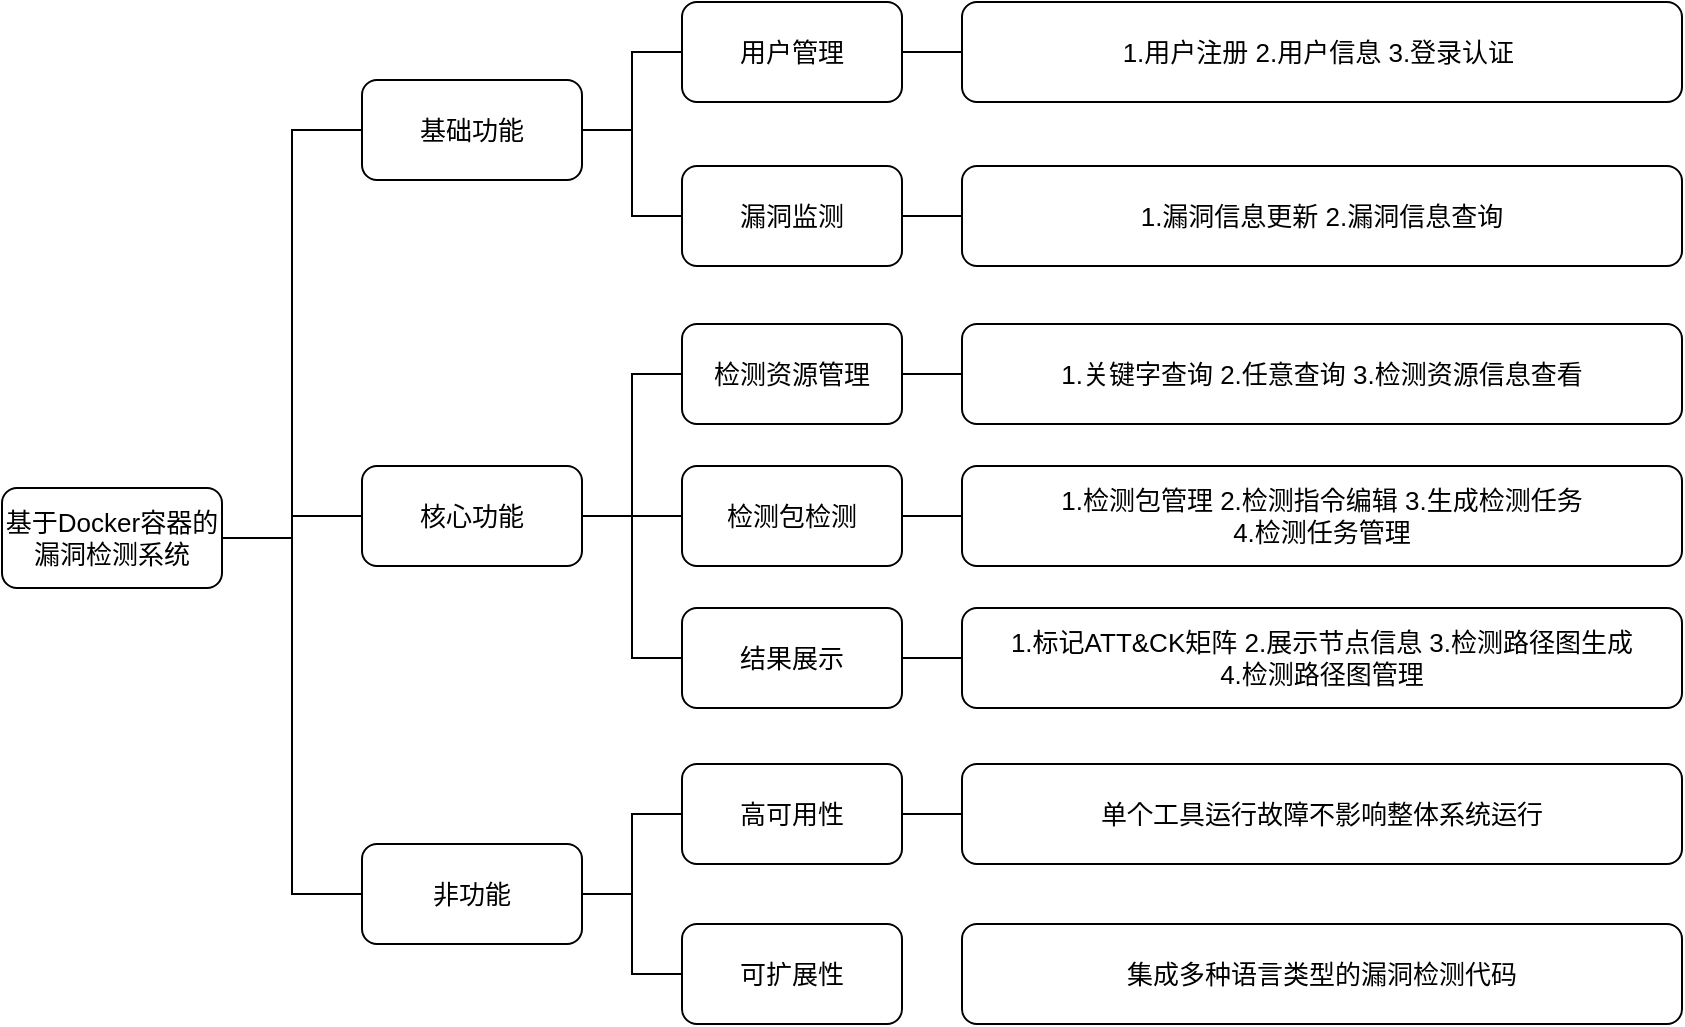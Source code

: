 <mxfile version="21.0.2" type="github">
  <diagram name="第 1 页" id="8dE7ZdWdxmZFEx85QEgp">
    <mxGraphModel dx="803" dy="564" grid="1" gridSize="10" guides="1" tooltips="1" connect="1" arrows="1" fold="1" page="1" pageScale="1" pageWidth="827" pageHeight="1169" math="0" shadow="0">
      <root>
        <mxCell id="0" />
        <mxCell id="1" parent="0" />
        <mxCell id="UIGwOSxn3MGTBep0q3Vu-4" style="edgeStyle=orthogonalEdgeStyle;rounded=0;orthogonalLoop=1;jettySize=auto;html=1;exitX=1;exitY=0.5;exitDx=0;exitDy=0;entryX=0;entryY=0.5;entryDx=0;entryDy=0;endArrow=none;endFill=0;fontSize=13;" parent="1" source="UIGwOSxn3MGTBep0q3Vu-1" target="UIGwOSxn3MGTBep0q3Vu-2" edge="1">
          <mxGeometry relative="1" as="geometry" />
        </mxCell>
        <mxCell id="UIGwOSxn3MGTBep0q3Vu-5" style="edgeStyle=orthogonalEdgeStyle;rounded=0;orthogonalLoop=1;jettySize=auto;html=1;exitX=1;exitY=0.5;exitDx=0;exitDy=0;entryX=0;entryY=0.5;entryDx=0;entryDy=0;endArrow=none;endFill=0;fontSize=13;" parent="1" source="UIGwOSxn3MGTBep0q3Vu-1" target="UIGwOSxn3MGTBep0q3Vu-3" edge="1">
          <mxGeometry relative="1" as="geometry" />
        </mxCell>
        <mxCell id="UIGwOSxn3MGTBep0q3Vu-33" style="edgeStyle=orthogonalEdgeStyle;rounded=0;orthogonalLoop=1;jettySize=auto;html=1;exitX=1;exitY=0.5;exitDx=0;exitDy=0;entryX=0;entryY=0.5;entryDx=0;entryDy=0;fontSize=13;endArrow=none;endFill=0;" parent="1" source="UIGwOSxn3MGTBep0q3Vu-1" target="UIGwOSxn3MGTBep0q3Vu-32" edge="1">
          <mxGeometry relative="1" as="geometry" />
        </mxCell>
        <mxCell id="UIGwOSxn3MGTBep0q3Vu-1" value="基于Docker容器的漏洞检测系统" style="rounded=1;whiteSpace=wrap;html=1;fontSize=13;" parent="1" vertex="1">
          <mxGeometry x="60" y="284" width="110" height="50" as="geometry" />
        </mxCell>
        <mxCell id="UIGwOSxn3MGTBep0q3Vu-12" style="edgeStyle=orthogonalEdgeStyle;rounded=0;orthogonalLoop=1;jettySize=auto;html=1;exitX=1;exitY=0.5;exitDx=0;exitDy=0;entryX=0;entryY=0.5;entryDx=0;entryDy=0;endArrow=none;endFill=0;fontSize=13;" parent="1" source="UIGwOSxn3MGTBep0q3Vu-2" target="UIGwOSxn3MGTBep0q3Vu-7" edge="1">
          <mxGeometry relative="1" as="geometry" />
        </mxCell>
        <mxCell id="UIGwOSxn3MGTBep0q3Vu-14" style="edgeStyle=orthogonalEdgeStyle;rounded=0;orthogonalLoop=1;jettySize=auto;html=1;exitX=1;exitY=0.5;exitDx=0;exitDy=0;entryX=0;entryY=0.5;entryDx=0;entryDy=0;endArrow=none;endFill=0;fontSize=13;" parent="1" source="UIGwOSxn3MGTBep0q3Vu-2" target="UIGwOSxn3MGTBep0q3Vu-11" edge="1">
          <mxGeometry relative="1" as="geometry" />
        </mxCell>
        <mxCell id="UIGwOSxn3MGTBep0q3Vu-2" value="基础功能" style="rounded=1;whiteSpace=wrap;html=1;fontSize=13;" parent="1" vertex="1">
          <mxGeometry x="240" y="80" width="110" height="50" as="geometry" />
        </mxCell>
        <mxCell id="UIGwOSxn3MGTBep0q3Vu-15" style="edgeStyle=orthogonalEdgeStyle;rounded=0;orthogonalLoop=1;jettySize=auto;html=1;exitX=1;exitY=0.5;exitDx=0;exitDy=0;entryX=0;entryY=0.5;entryDx=0;entryDy=0;endArrow=none;endFill=0;fontSize=13;" parent="1" source="UIGwOSxn3MGTBep0q3Vu-3" target="UIGwOSxn3MGTBep0q3Vu-8" edge="1">
          <mxGeometry relative="1" as="geometry" />
        </mxCell>
        <mxCell id="UIGwOSxn3MGTBep0q3Vu-16" style="edgeStyle=orthogonalEdgeStyle;rounded=0;orthogonalLoop=1;jettySize=auto;html=1;exitX=1;exitY=0.5;exitDx=0;exitDy=0;entryX=0;entryY=0.5;entryDx=0;entryDy=0;endArrow=none;endFill=0;fontSize=13;" parent="1" source="UIGwOSxn3MGTBep0q3Vu-3" target="UIGwOSxn3MGTBep0q3Vu-9" edge="1">
          <mxGeometry relative="1" as="geometry" />
        </mxCell>
        <mxCell id="UIGwOSxn3MGTBep0q3Vu-29" style="edgeStyle=orthogonalEdgeStyle;rounded=0;orthogonalLoop=1;jettySize=auto;html=1;exitX=1;exitY=0.5;exitDx=0;exitDy=0;entryX=0;entryY=0.5;entryDx=0;entryDy=0;fontSize=13;endArrow=none;endFill=0;" parent="1" source="UIGwOSxn3MGTBep0q3Vu-3" target="UIGwOSxn3MGTBep0q3Vu-28" edge="1">
          <mxGeometry relative="1" as="geometry" />
        </mxCell>
        <mxCell id="UIGwOSxn3MGTBep0q3Vu-3" value="核心功能" style="rounded=1;whiteSpace=wrap;html=1;fontSize=13;" parent="1" vertex="1">
          <mxGeometry x="240" y="273" width="110" height="50" as="geometry" />
        </mxCell>
        <mxCell id="UIGwOSxn3MGTBep0q3Vu-27" style="edgeStyle=orthogonalEdgeStyle;rounded=0;orthogonalLoop=1;jettySize=auto;html=1;exitX=1;exitY=0.5;exitDx=0;exitDy=0;entryX=0;entryY=0.5;entryDx=0;entryDy=0;endArrow=none;endFill=0;fontSize=13;" parent="1" source="UIGwOSxn3MGTBep0q3Vu-7" target="UIGwOSxn3MGTBep0q3Vu-18" edge="1">
          <mxGeometry relative="1" as="geometry" />
        </mxCell>
        <mxCell id="UIGwOSxn3MGTBep0q3Vu-7" value="用户管理" style="rounded=1;whiteSpace=wrap;html=1;fontSize=13;" parent="1" vertex="1">
          <mxGeometry x="400" y="41" width="110" height="50" as="geometry" />
        </mxCell>
        <mxCell id="UIGwOSxn3MGTBep0q3Vu-24" style="edgeStyle=orthogonalEdgeStyle;rounded=0;orthogonalLoop=1;jettySize=auto;html=1;exitX=1;exitY=0.5;exitDx=0;exitDy=0;endArrow=none;endFill=0;fontSize=13;" parent="1" source="UIGwOSxn3MGTBep0q3Vu-8" target="UIGwOSxn3MGTBep0q3Vu-23" edge="1">
          <mxGeometry relative="1" as="geometry" />
        </mxCell>
        <mxCell id="UIGwOSxn3MGTBep0q3Vu-8" value="检测包检测" style="rounded=1;whiteSpace=wrap;html=1;fontSize=13;" parent="1" vertex="1">
          <mxGeometry x="400" y="273" width="110" height="50" as="geometry" />
        </mxCell>
        <mxCell id="UIGwOSxn3MGTBep0q3Vu-26" style="edgeStyle=orthogonalEdgeStyle;rounded=0;orthogonalLoop=1;jettySize=auto;html=1;exitX=1;exitY=0.5;exitDx=0;exitDy=0;entryX=0;entryY=0.5;entryDx=0;entryDy=0;endArrow=none;endFill=0;fontSize=13;" parent="1" source="UIGwOSxn3MGTBep0q3Vu-9" target="UIGwOSxn3MGTBep0q3Vu-25" edge="1">
          <mxGeometry relative="1" as="geometry" />
        </mxCell>
        <mxCell id="UIGwOSxn3MGTBep0q3Vu-9" value="结果展示" style="rounded=1;whiteSpace=wrap;html=1;fontSize=13;" parent="1" vertex="1">
          <mxGeometry x="400" y="344" width="110" height="50" as="geometry" />
        </mxCell>
        <mxCell id="UIGwOSxn3MGTBep0q3Vu-22" style="edgeStyle=orthogonalEdgeStyle;rounded=0;orthogonalLoop=1;jettySize=auto;html=1;exitX=1;exitY=0.5;exitDx=0;exitDy=0;entryX=0;entryY=0.5;entryDx=0;entryDy=0;endArrow=none;endFill=0;fontSize=13;" parent="1" source="UIGwOSxn3MGTBep0q3Vu-11" target="UIGwOSxn3MGTBep0q3Vu-21" edge="1">
          <mxGeometry relative="1" as="geometry" />
        </mxCell>
        <mxCell id="UIGwOSxn3MGTBep0q3Vu-11" value="漏洞监测" style="rounded=1;whiteSpace=wrap;html=1;fontSize=13;" parent="1" vertex="1">
          <mxGeometry x="400" y="123" width="110" height="50" as="geometry" />
        </mxCell>
        <mxCell id="UIGwOSxn3MGTBep0q3Vu-18" value="1.用户注册 2.用户信息 3.登录认证&amp;nbsp;" style="rounded=1;whiteSpace=wrap;html=1;fontSize=13;" parent="1" vertex="1">
          <mxGeometry x="540" y="41" width="360" height="50" as="geometry" />
        </mxCell>
        <mxCell id="UIGwOSxn3MGTBep0q3Vu-21" value="1.漏洞信息更新 2.漏洞信息查询" style="rounded=1;whiteSpace=wrap;html=1;fontSize=13;" parent="1" vertex="1">
          <mxGeometry x="540" y="123" width="360" height="50" as="geometry" />
        </mxCell>
        <mxCell id="UIGwOSxn3MGTBep0q3Vu-23" value="1.检测包管理 2.检测指令编辑 3.生成检测任务 &lt;br style=&quot;font-size: 13px;&quot;&gt;4.检测任务管理" style="rounded=1;whiteSpace=wrap;html=1;fontSize=13;" parent="1" vertex="1">
          <mxGeometry x="540" y="273" width="360" height="50" as="geometry" />
        </mxCell>
        <mxCell id="UIGwOSxn3MGTBep0q3Vu-25" value="1.标记ATT&amp;amp;CK矩阵 2.展示节点信息 3.检测路径图生成&lt;br&gt;4.检测路径图管理" style="rounded=1;whiteSpace=wrap;html=1;fontSize=13;" parent="1" vertex="1">
          <mxGeometry x="540" y="344" width="360" height="50" as="geometry" />
        </mxCell>
        <mxCell id="UIGwOSxn3MGTBep0q3Vu-31" style="edgeStyle=orthogonalEdgeStyle;rounded=0;orthogonalLoop=1;jettySize=auto;html=1;exitX=1;exitY=0.5;exitDx=0;exitDy=0;fontSize=13;endArrow=none;endFill=0;" parent="1" source="UIGwOSxn3MGTBep0q3Vu-28" target="UIGwOSxn3MGTBep0q3Vu-30" edge="1">
          <mxGeometry relative="1" as="geometry" />
        </mxCell>
        <mxCell id="UIGwOSxn3MGTBep0q3Vu-28" value="检测资源管理" style="rounded=1;whiteSpace=wrap;html=1;fontSize=13;" parent="1" vertex="1">
          <mxGeometry x="400" y="202" width="110" height="50" as="geometry" />
        </mxCell>
        <mxCell id="UIGwOSxn3MGTBep0q3Vu-30" value="1.关键字查询 2.任意查询 3.检测资源信息查看" style="rounded=1;whiteSpace=wrap;html=1;fontSize=13;" parent="1" vertex="1">
          <mxGeometry x="540" y="202" width="360" height="50" as="geometry" />
        </mxCell>
        <mxCell id="UIGwOSxn3MGTBep0q3Vu-36" style="edgeStyle=orthogonalEdgeStyle;rounded=0;orthogonalLoop=1;jettySize=auto;html=1;exitX=1;exitY=0.5;exitDx=0;exitDy=0;entryX=0;entryY=0.5;entryDx=0;entryDy=0;fontSize=13;endArrow=none;endFill=0;" parent="1" source="UIGwOSxn3MGTBep0q3Vu-32" target="UIGwOSxn3MGTBep0q3Vu-34" edge="1">
          <mxGeometry relative="1" as="geometry" />
        </mxCell>
        <mxCell id="UIGwOSxn3MGTBep0q3Vu-37" style="edgeStyle=orthogonalEdgeStyle;rounded=0;orthogonalLoop=1;jettySize=auto;html=1;exitX=1;exitY=0.5;exitDx=0;exitDy=0;entryX=0;entryY=0.5;entryDx=0;entryDy=0;fontSize=13;endArrow=none;endFill=0;" parent="1" source="UIGwOSxn3MGTBep0q3Vu-32" target="UIGwOSxn3MGTBep0q3Vu-35" edge="1">
          <mxGeometry relative="1" as="geometry" />
        </mxCell>
        <mxCell id="UIGwOSxn3MGTBep0q3Vu-32" value="非功能" style="rounded=1;whiteSpace=wrap;html=1;fontSize=13;" parent="1" vertex="1">
          <mxGeometry x="240" y="462" width="110" height="50" as="geometry" />
        </mxCell>
        <mxCell id="UIGwOSxn3MGTBep0q3Vu-39" style="edgeStyle=orthogonalEdgeStyle;rounded=0;orthogonalLoop=1;jettySize=auto;html=1;exitX=1;exitY=0.5;exitDx=0;exitDy=0;fontSize=13;endArrow=none;endFill=0;" parent="1" source="UIGwOSxn3MGTBep0q3Vu-34" target="UIGwOSxn3MGTBep0q3Vu-38" edge="1">
          <mxGeometry relative="1" as="geometry" />
        </mxCell>
        <mxCell id="UIGwOSxn3MGTBep0q3Vu-34" value="高可用性" style="rounded=1;whiteSpace=wrap;html=1;fontSize=13;" parent="1" vertex="1">
          <mxGeometry x="400" y="422" width="110" height="50" as="geometry" />
        </mxCell>
        <mxCell id="UIGwOSxn3MGTBep0q3Vu-35" value="可扩展性" style="rounded=1;whiteSpace=wrap;html=1;fontSize=13;" parent="1" vertex="1">
          <mxGeometry x="400" y="502" width="110" height="50" as="geometry" />
        </mxCell>
        <mxCell id="UIGwOSxn3MGTBep0q3Vu-38" value="单个工具运行故障不影响整体系统运行" style="rounded=1;whiteSpace=wrap;html=1;fontSize=13;" parent="1" vertex="1">
          <mxGeometry x="540" y="422" width="360" height="50" as="geometry" />
        </mxCell>
        <mxCell id="UIGwOSxn3MGTBep0q3Vu-40" value="集成多种语言类型的漏洞检测代码" style="rounded=1;whiteSpace=wrap;html=1;fontSize=13;" parent="1" vertex="1">
          <mxGeometry x="540" y="502" width="360" height="50" as="geometry" />
        </mxCell>
      </root>
    </mxGraphModel>
  </diagram>
</mxfile>
